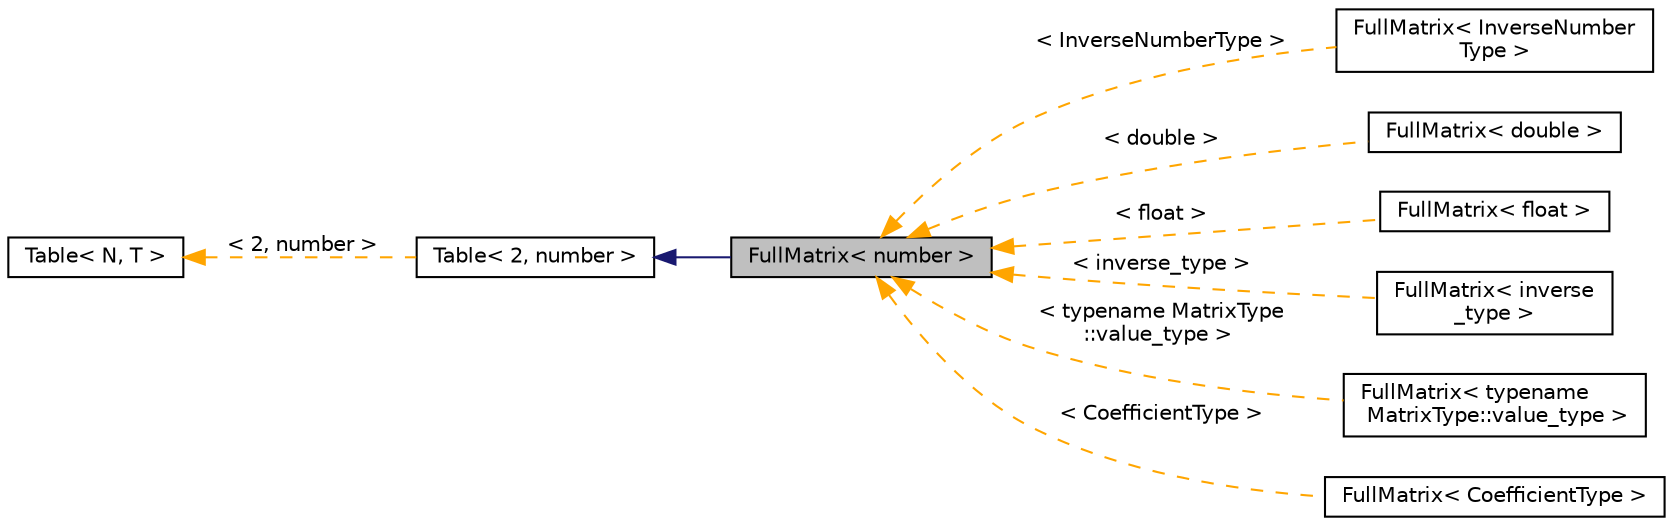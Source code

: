 digraph "FullMatrix&lt; number &gt;"
{
 // LATEX_PDF_SIZE
  edge [fontname="Helvetica",fontsize="10",labelfontname="Helvetica",labelfontsize="10"];
  node [fontname="Helvetica",fontsize="10",shape=record];
  rankdir="LR";
  Node1 [label="FullMatrix\< number \>",height=0.2,width=0.4,color="black", fillcolor="grey75", style="filled", fontcolor="black",tooltip=" "];
  Node2 -> Node1 [dir="back",color="midnightblue",fontsize="10",style="solid",fontname="Helvetica"];
  Node2 [label="Table\< 2, number \>",height=0.2,width=0.4,color="black", fillcolor="white", style="filled",URL="$classTable.html",tooltip=" "];
  Node3 -> Node2 [dir="back",color="orange",fontsize="10",style="dashed",label=" \< 2, number \>" ,fontname="Helvetica"];
  Node3 [label="Table\< N, T \>",height=0.2,width=0.4,color="black", fillcolor="white", style="filled",URL="$classTable.html",tooltip=" "];
  Node1 -> Node4 [dir="back",color="orange",fontsize="10",style="dashed",label=" \< InverseNumberType \>" ,fontname="Helvetica"];
  Node4 [label="FullMatrix\< InverseNumber\lType \>",height=0.2,width=0.4,color="black", fillcolor="white", style="filled",URL="$classFullMatrix.html",tooltip=" "];
  Node1 -> Node5 [dir="back",color="orange",fontsize="10",style="dashed",label=" \< double \>" ,fontname="Helvetica"];
  Node5 [label="FullMatrix\< double \>",height=0.2,width=0.4,color="black", fillcolor="white", style="filled",URL="$classFullMatrix.html",tooltip=" "];
  Node1 -> Node6 [dir="back",color="orange",fontsize="10",style="dashed",label=" \< float \>" ,fontname="Helvetica"];
  Node6 [label="FullMatrix\< float \>",height=0.2,width=0.4,color="black", fillcolor="white", style="filled",URL="$classFullMatrix.html",tooltip=" "];
  Node1 -> Node7 [dir="back",color="orange",fontsize="10",style="dashed",label=" \< inverse_type \>" ,fontname="Helvetica"];
  Node7 [label="FullMatrix\< inverse\l_type \>",height=0.2,width=0.4,color="black", fillcolor="white", style="filled",URL="$classFullMatrix.html",tooltip=" "];
  Node1 -> Node8 [dir="back",color="orange",fontsize="10",style="dashed",label=" \< typename MatrixType\l::value_type \>" ,fontname="Helvetica"];
  Node8 [label="FullMatrix\< typename\l MatrixType::value_type \>",height=0.2,width=0.4,color="black", fillcolor="white", style="filled",URL="$classFullMatrix.html",tooltip=" "];
  Node1 -> Node9 [dir="back",color="orange",fontsize="10",style="dashed",label=" \< CoefficientType \>" ,fontname="Helvetica"];
  Node9 [label="FullMatrix\< CoefficientType \>",height=0.2,width=0.4,color="black", fillcolor="white", style="filled",URL="$classFullMatrix.html",tooltip=" "];
}

